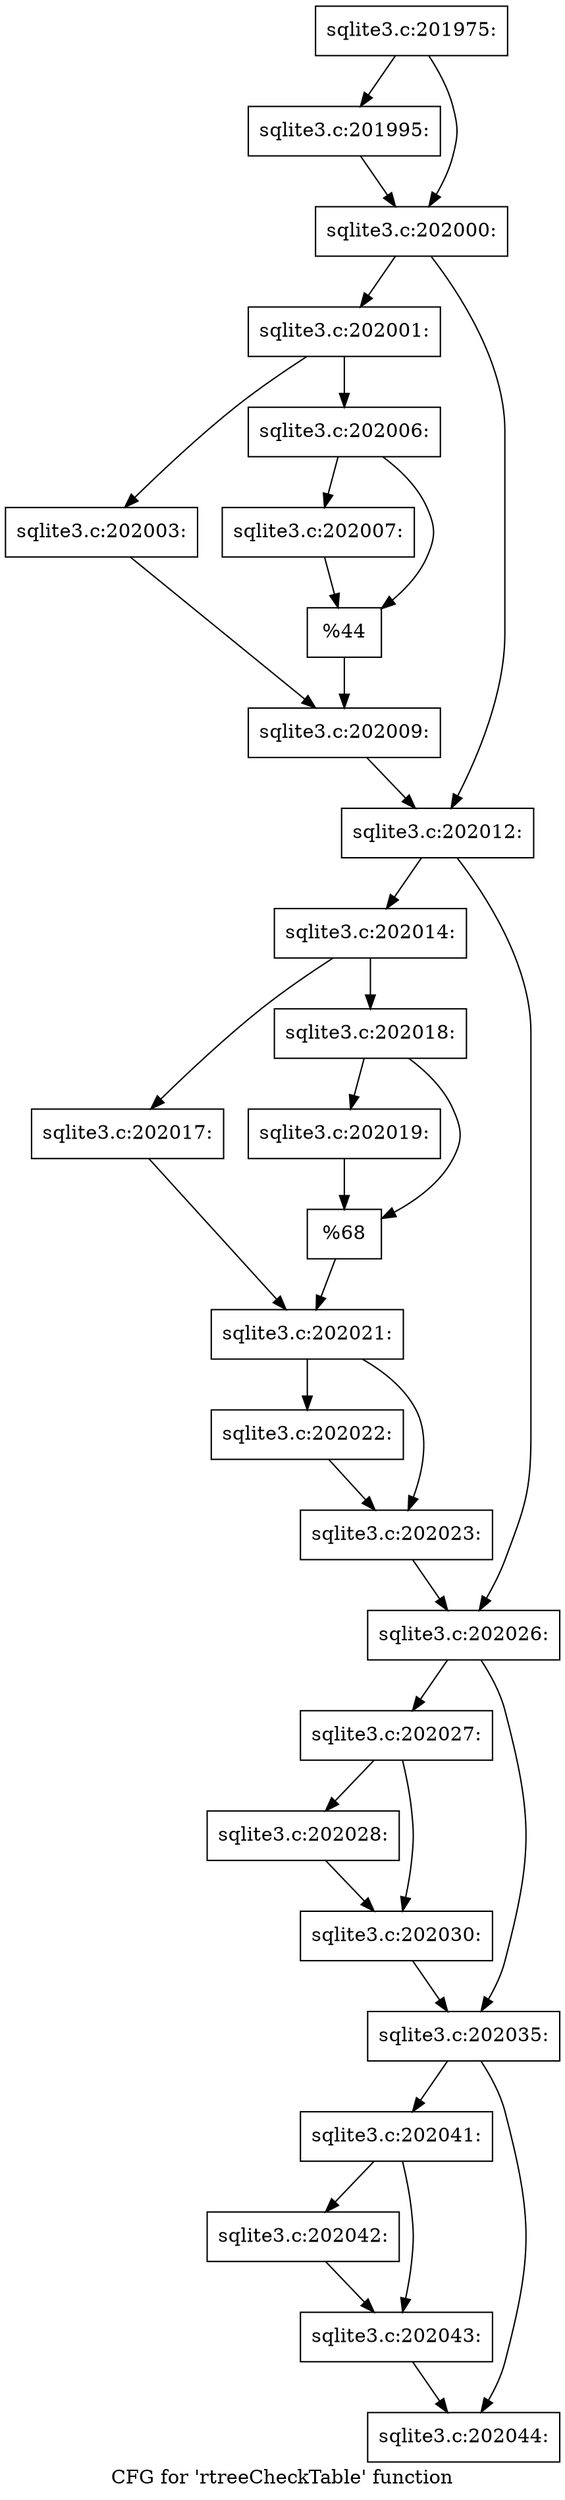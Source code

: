 digraph "CFG for 'rtreeCheckTable' function" {
	label="CFG for 'rtreeCheckTable' function";

	Node0x55c0fb41f170 [shape=record,label="{sqlite3.c:201975:}"];
	Node0x55c0fb41f170 -> Node0x55c0fb427720;
	Node0x55c0fb41f170 -> Node0x55c0fb427770;
	Node0x55c0fb427720 [shape=record,label="{sqlite3.c:201995:}"];
	Node0x55c0fb427720 -> Node0x55c0fb427770;
	Node0x55c0fb427770 [shape=record,label="{sqlite3.c:202000:}"];
	Node0x55c0fb427770 -> Node0x55c0fb427cd0;
	Node0x55c0fb427770 -> Node0x55c0fb428190;
	Node0x55c0fb427cd0 [shape=record,label="{sqlite3.c:202001:}"];
	Node0x55c0fb427cd0 -> Node0x55c0f6e96600;
	Node0x55c0fb427cd0 -> Node0x55c0fb42a240;
	Node0x55c0f6e96600 [shape=record,label="{sqlite3.c:202003:}"];
	Node0x55c0f6e96600 -> Node0x55c0fb429d40;
	Node0x55c0fb42a240 [shape=record,label="{sqlite3.c:202006:}"];
	Node0x55c0fb42a240 -> Node0x55c0fb42a950;
	Node0x55c0fb42a240 -> Node0x55c0fb42a9a0;
	Node0x55c0fb42a950 [shape=record,label="{sqlite3.c:202007:}"];
	Node0x55c0fb42a950 -> Node0x55c0fb42a9a0;
	Node0x55c0fb42a9a0 [shape=record,label="{%44}"];
	Node0x55c0fb42a9a0 -> Node0x55c0fb429d40;
	Node0x55c0fb429d40 [shape=record,label="{sqlite3.c:202009:}"];
	Node0x55c0fb429d40 -> Node0x55c0fb428190;
	Node0x55c0fb428190 [shape=record,label="{sqlite3.c:202012:}"];
	Node0x55c0fb428190 -> Node0x55c0fb42b400;
	Node0x55c0fb428190 -> Node0x55c0fb42b450;
	Node0x55c0fb42b400 [shape=record,label="{sqlite3.c:202014:}"];
	Node0x55c0fb42b400 -> Node0x55c0fb42c0d0;
	Node0x55c0fb42b400 -> Node0x55c0fb42c170;
	Node0x55c0fb42c0d0 [shape=record,label="{sqlite3.c:202017:}"];
	Node0x55c0fb42c0d0 -> Node0x55c0fb42c120;
	Node0x55c0fb42c170 [shape=record,label="{sqlite3.c:202018:}"];
	Node0x55c0fb42c170 -> Node0x55c0f6e96650;
	Node0x55c0fb42c170 -> Node0x55c0fb42cd80;
	Node0x55c0f6e96650 [shape=record,label="{sqlite3.c:202019:}"];
	Node0x55c0f6e96650 -> Node0x55c0fb42cd80;
	Node0x55c0fb42cd80 [shape=record,label="{%68}"];
	Node0x55c0fb42cd80 -> Node0x55c0fb42c120;
	Node0x55c0fb42c120 [shape=record,label="{sqlite3.c:202021:}"];
	Node0x55c0fb42c120 -> Node0x55c0fb42dcc0;
	Node0x55c0fb42c120 -> Node0x55c0fb42dd10;
	Node0x55c0fb42dcc0 [shape=record,label="{sqlite3.c:202022:}"];
	Node0x55c0fb42dcc0 -> Node0x55c0fb42dd10;
	Node0x55c0fb42dd10 [shape=record,label="{sqlite3.c:202023:}"];
	Node0x55c0fb42dd10 -> Node0x55c0fb42b450;
	Node0x55c0fb42b450 [shape=record,label="{sqlite3.c:202026:}"];
	Node0x55c0fb42b450 -> Node0x55c0fb42e270;
	Node0x55c0fb42b450 -> Node0x55c0fb42e2c0;
	Node0x55c0fb42e270 [shape=record,label="{sqlite3.c:202027:}"];
	Node0x55c0fb42e270 -> Node0x55c0fb42e6e0;
	Node0x55c0fb42e270 -> Node0x55c0fb42e730;
	Node0x55c0fb42e6e0 [shape=record,label="{sqlite3.c:202028:}"];
	Node0x55c0fb42e6e0 -> Node0x55c0fb42e730;
	Node0x55c0fb42e730 [shape=record,label="{sqlite3.c:202030:}"];
	Node0x55c0fb42e730 -> Node0x55c0fb42e2c0;
	Node0x55c0fb42e2c0 [shape=record,label="{sqlite3.c:202035:}"];
	Node0x55c0fb42e2c0 -> Node0x55c0f6e967e0;
	Node0x55c0fb42e2c0 -> Node0x55c0f6e96790;
	Node0x55c0f6e967e0 [shape=record,label="{sqlite3.c:202041:}"];
	Node0x55c0f6e967e0 -> Node0x55c0fb430f00;
	Node0x55c0f6e967e0 -> Node0x55c0fb431080;
	Node0x55c0fb430f00 [shape=record,label="{sqlite3.c:202042:}"];
	Node0x55c0fb430f00 -> Node0x55c0fb431080;
	Node0x55c0fb431080 [shape=record,label="{sqlite3.c:202043:}"];
	Node0x55c0fb431080 -> Node0x55c0f6e96790;
	Node0x55c0f6e96790 [shape=record,label="{sqlite3.c:202044:}"];
}
